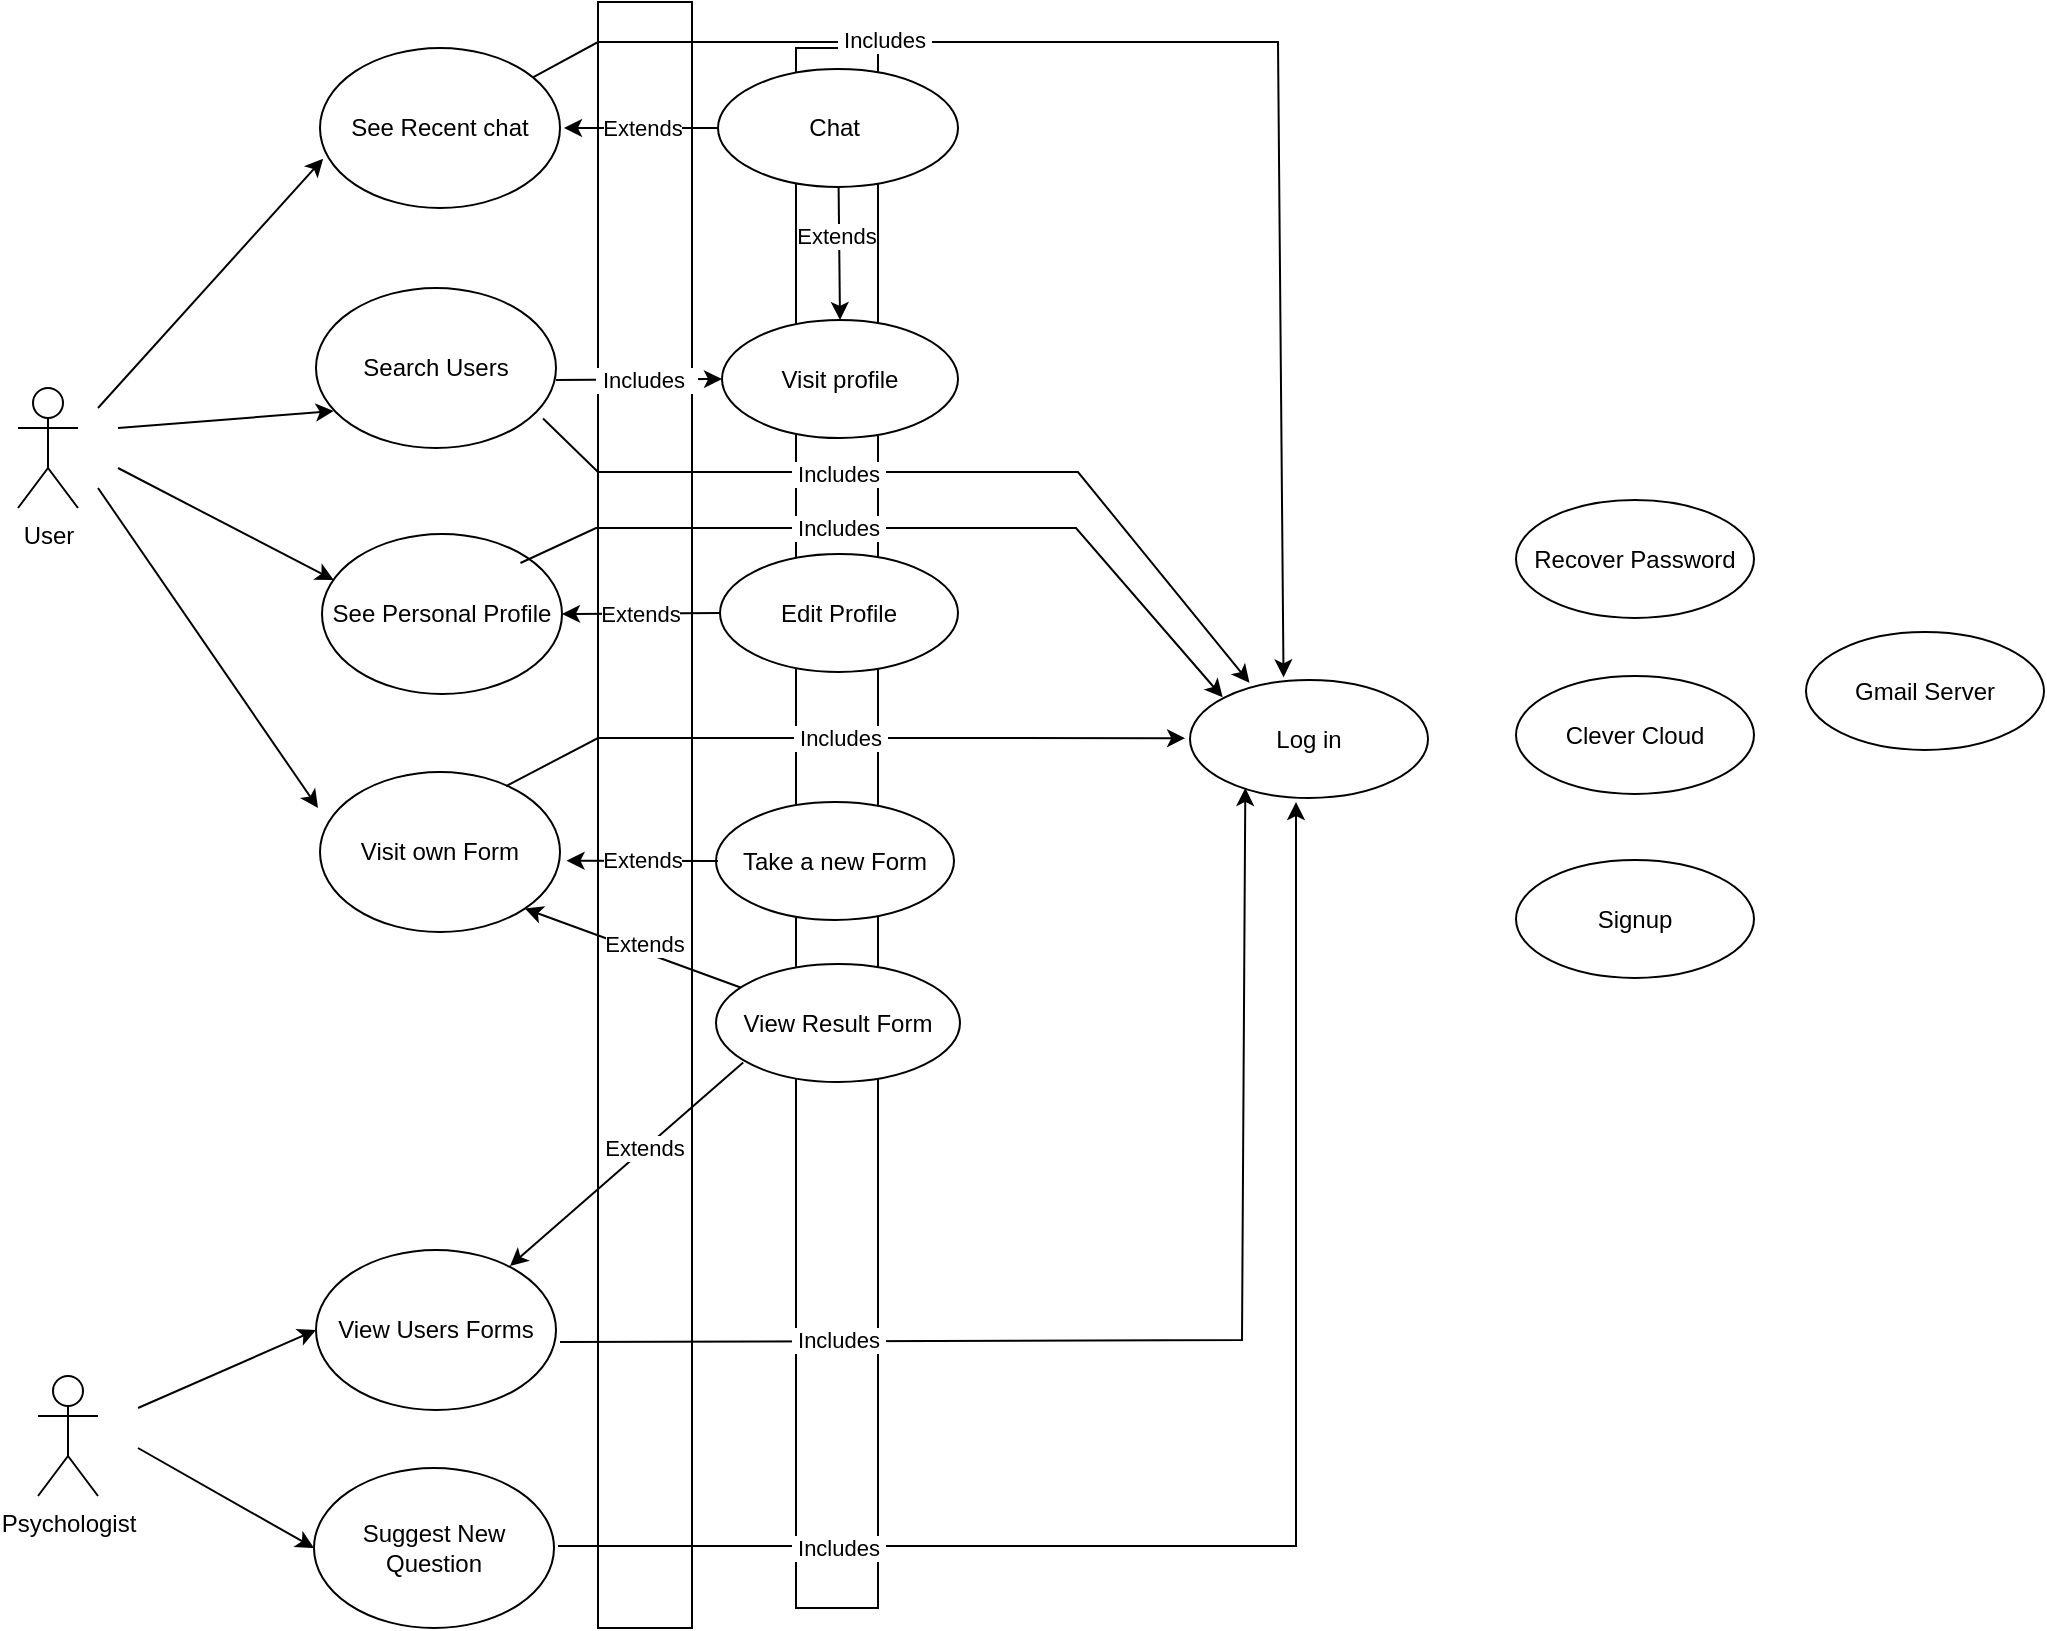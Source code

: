 <mxfile version="16.5.3" type="device" pages="2"><diagram id="_hDrTgoifh_K77bQ_vR4" name="Page-1"><mxGraphModel dx="834" dy="449" grid="1" gridSize="10" guides="1" tooltips="1" connect="1" arrows="1" fold="1" page="1" pageScale="1" pageWidth="1169" pageHeight="827" math="0" shadow="0"><root><object label="" id="0"><mxCell/></object><mxCell id="1" parent="0"/><mxCell id="VU4e9x_hTRxoXFDZ8tWk-38" value="" style="rounded=0;whiteSpace=wrap;html=1;" vertex="1" parent="1"><mxGeometry x="340" y="10" width="47" height="813" as="geometry"/></mxCell><mxCell id="VU4e9x_hTRxoXFDZ8tWk-36" value="" style="rounded=0;whiteSpace=wrap;html=1;" vertex="1" parent="1"><mxGeometry x="439" y="33" width="41" height="780" as="geometry"/></mxCell><mxCell id="VU4e9x_hTRxoXFDZ8tWk-1" value="User" style="shape=umlActor;verticalLabelPosition=bottom;verticalAlign=top;html=1;outlineConnect=0;" vertex="1" parent="1"><mxGeometry x="50" y="203" width="30" height="60" as="geometry"/></mxCell><mxCell id="VU4e9x_hTRxoXFDZ8tWk-3" value="See Recent chat" style="ellipse;whiteSpace=wrap;html=1;" vertex="1" parent="1"><mxGeometry x="201" y="33" width="120" height="80" as="geometry"/></mxCell><mxCell id="VU4e9x_hTRxoXFDZ8tWk-4" value="Visit own Form" style="ellipse;whiteSpace=wrap;html=1;" vertex="1" parent="1"><mxGeometry x="201" y="395" width="120" height="80" as="geometry"/></mxCell><mxCell id="VU4e9x_hTRxoXFDZ8tWk-5" value="See Personal Profile" style="ellipse;whiteSpace=wrap;html=1;" vertex="1" parent="1"><mxGeometry x="202" y="276" width="120" height="80" as="geometry"/></mxCell><mxCell id="VU4e9x_hTRxoXFDZ8tWk-6" value="Search Users" style="ellipse;whiteSpace=wrap;html=1;" vertex="1" parent="1"><mxGeometry x="199" y="153" width="120" height="80" as="geometry"/></mxCell><mxCell id="VU4e9x_hTRxoXFDZ8tWk-7" value="Visit profile" style="ellipse;whiteSpace=wrap;html=1;" vertex="1" parent="1"><mxGeometry x="402" y="169" width="118" height="59" as="geometry"/></mxCell><mxCell id="VU4e9x_hTRxoXFDZ8tWk-8" value="Chat&amp;nbsp;" style="ellipse;whiteSpace=wrap;html=1;" vertex="1" parent="1"><mxGeometry x="400" y="43.5" width="120" height="59" as="geometry"/></mxCell><mxCell id="VU4e9x_hTRxoXFDZ8tWk-9" value="Edit Profile" style="ellipse;whiteSpace=wrap;html=1;" vertex="1" parent="1"><mxGeometry x="401" y="286" width="119" height="59" as="geometry"/></mxCell><mxCell id="VU4e9x_hTRxoXFDZ8tWk-10" value="View Result Form" style="ellipse;whiteSpace=wrap;html=1;" vertex="1" parent="1"><mxGeometry x="399" y="491" width="122" height="59" as="geometry"/></mxCell><mxCell id="VU4e9x_hTRxoXFDZ8tWk-11" value="Take a new Form" style="ellipse;whiteSpace=wrap;html=1;" vertex="1" parent="1"><mxGeometry x="399" y="410" width="119" height="59" as="geometry"/></mxCell><mxCell id="VU4e9x_hTRxoXFDZ8tWk-12" value="Log in" style="ellipse;whiteSpace=wrap;html=1;" vertex="1" parent="1"><mxGeometry x="636" y="349" width="119" height="59" as="geometry"/></mxCell><mxCell id="VU4e9x_hTRxoXFDZ8tWk-13" value="Clever Cloud" style="ellipse;whiteSpace=wrap;html=1;" vertex="1" parent="1"><mxGeometry x="799" y="347" width="119" height="59" as="geometry"/></mxCell><mxCell id="VU4e9x_hTRxoXFDZ8tWk-14" value="Gmail Server" style="ellipse;whiteSpace=wrap;html=1;" vertex="1" parent="1"><mxGeometry x="944" y="325" width="119" height="59" as="geometry"/></mxCell><mxCell id="VU4e9x_hTRxoXFDZ8tWk-15" value="Recover Password" style="ellipse;whiteSpace=wrap;html=1;" vertex="1" parent="1"><mxGeometry x="799" y="259" width="119" height="59" as="geometry"/></mxCell><mxCell id="VU4e9x_hTRxoXFDZ8tWk-16" value="Signup" style="ellipse;whiteSpace=wrap;html=1;" vertex="1" parent="1"><mxGeometry x="799" y="439" width="119" height="59" as="geometry"/></mxCell><mxCell id="VU4e9x_hTRxoXFDZ8tWk-17" value="Psychologist" style="shape=umlActor;verticalLabelPosition=bottom;verticalAlign=top;html=1;outlineConnect=0;" vertex="1" parent="1"><mxGeometry x="60" y="697" width="30" height="60" as="geometry"/></mxCell><mxCell id="VU4e9x_hTRxoXFDZ8tWk-20" value="View Users Forms" style="ellipse;whiteSpace=wrap;html=1;" vertex="1" parent="1"><mxGeometry x="199" y="634" width="120" height="80" as="geometry"/></mxCell><mxCell id="VU4e9x_hTRxoXFDZ8tWk-21" value="Suggest New Question" style="ellipse;whiteSpace=wrap;html=1;" vertex="1" parent="1"><mxGeometry x="198" y="743" width="120" height="80" as="geometry"/></mxCell><mxCell id="VU4e9x_hTRxoXFDZ8tWk-24" value="" style="endArrow=classic;html=1;rounded=0;entryX=0;entryY=0.5;entryDx=0;entryDy=0;" edge="1" parent="1" target="VU4e9x_hTRxoXFDZ8tWk-20"><mxGeometry width="50" height="50" relative="1" as="geometry"><mxPoint x="110" y="713" as="sourcePoint"/><mxPoint x="130" y="693" as="targetPoint"/></mxGeometry></mxCell><mxCell id="VU4e9x_hTRxoXFDZ8tWk-25" value="" style="endArrow=classic;html=1;rounded=0;entryX=0;entryY=0.5;entryDx=0;entryDy=0;" edge="1" parent="1" target="VU4e9x_hTRxoXFDZ8tWk-21"><mxGeometry width="50" height="50" relative="1" as="geometry"><mxPoint x="110" y="733" as="sourcePoint"/><mxPoint x="120" y="703" as="targetPoint"/></mxGeometry></mxCell><mxCell id="VU4e9x_hTRxoXFDZ8tWk-26" value="Extends" style="endArrow=none;html=1;rounded=0;entryX=0;entryY=1;entryDx=0;entryDy=0;startArrow=classic;startFill=1;endFill=0;" edge="1" parent="1"><mxGeometry x="0.154" width="50" height="50" relative="1" as="geometry"><mxPoint x="296" y="642" as="sourcePoint"/><mxPoint x="412.583" y="540.222" as="targetPoint"/><mxPoint as="offset"/></mxGeometry></mxCell><mxCell id="VU4e9x_hTRxoXFDZ8tWk-27" value="" style="endArrow=classic;html=1;rounded=0;" edge="1" parent="1"><mxGeometry width="50" height="50" relative="1" as="geometry"><mxPoint x="320" y="782" as="sourcePoint"/><mxPoint x="689" y="410" as="targetPoint"/><Array as="points"><mxPoint x="689" y="782"/></Array></mxGeometry></mxCell><mxCell id="VU4e9x_hTRxoXFDZ8tWk-28" value="&amp;nbsp;Includes&amp;nbsp;" style="edgeLabel;html=1;align=center;verticalAlign=middle;resizable=0;points=[];" vertex="1" connectable="0" parent="VU4e9x_hTRxoXFDZ8tWk-27"><mxGeometry x="-0.784" relative="1" as="geometry"><mxPoint x="60" y="1" as="offset"/></mxGeometry></mxCell><mxCell id="VU4e9x_hTRxoXFDZ8tWk-29" value="&amp;nbsp;Includes&amp;nbsp;" style="endArrow=classic;html=1;rounded=0;exitX=1;exitY=0.5;exitDx=0;exitDy=0;entryX=0.224;entryY=0.915;entryDx=0;entryDy=0;entryPerimeter=0;" edge="1" parent="1"><mxGeometry x="-0.549" y="1" width="50" height="50" relative="1" as="geometry"><mxPoint x="321.0" y="680.0" as="sourcePoint"/><mxPoint x="663.656" y="402.985" as="targetPoint"/><Array as="points"><mxPoint x="662" y="679"/></Array><mxPoint as="offset"/></mxGeometry></mxCell><mxCell id="VU4e9x_hTRxoXFDZ8tWk-33" value="" style="endArrow=none;html=1;rounded=0;exitX=1;exitY=1;exitDx=0;exitDy=0;startArrow=classic;startFill=1;endFill=0;" edge="1" parent="1" source="VU4e9x_hTRxoXFDZ8tWk-4" target="VU4e9x_hTRxoXFDZ8tWk-10"><mxGeometry width="50" height="50" relative="1" as="geometry"><mxPoint x="290" y="473" as="sourcePoint"/><mxPoint x="340" y="423" as="targetPoint"/></mxGeometry></mxCell><mxCell id="VU4e9x_hTRxoXFDZ8tWk-34" value="Extends" style="edgeLabel;html=1;align=center;verticalAlign=middle;resizable=0;points=[];" vertex="1" connectable="0" parent="VU4e9x_hTRxoXFDZ8tWk-33"><mxGeometry x="-0.247" y="1" relative="1" as="geometry"><mxPoint x="19" y="4" as="offset"/></mxGeometry></mxCell><mxCell id="VU4e9x_hTRxoXFDZ8tWk-35" value="&amp;nbsp;Includes&amp;nbsp;" style="endArrow=classic;html=1;rounded=0;entryX=0.072;entryY=0.832;entryDx=0;entryDy=0;entryPerimeter=0;" edge="1" parent="1"><mxGeometry x="0.0" width="50" height="50" relative="1" as="geometry"><mxPoint x="294.023" y="402.053" as="sourcePoint"/><mxPoint x="633.568" y="378.088" as="targetPoint"/><Array as="points"><mxPoint x="340" y="378"/></Array><mxPoint as="offset"/></mxGeometry></mxCell><mxCell id="VU4e9x_hTRxoXFDZ8tWk-40" value="Extends" style="endArrow=classic;html=1;rounded=0;entryX=1.019;entryY=0.492;entryDx=0;entryDy=0;entryPerimeter=0;" edge="1" parent="1"><mxGeometry width="50" height="50" relative="1" as="geometry"><mxPoint x="400.0" y="439.5" as="sourcePoint"/><mxPoint x="324.28" y="439.36" as="targetPoint"/></mxGeometry></mxCell><mxCell id="VU4e9x_hTRxoXFDZ8tWk-41" value="Extends" style="endArrow=none;html=1;rounded=0;exitX=1;exitY=0.5;exitDx=0;exitDy=0;entryX=0;entryY=0.5;entryDx=0;entryDy=0;startArrow=classic;startFill=1;endFill=0;" edge="1" parent="1" source="VU4e9x_hTRxoXFDZ8tWk-5" target="VU4e9x_hTRxoXFDZ8tWk-9"><mxGeometry width="50" height="50" relative="1" as="geometry"><mxPoint x="320" y="343" as="sourcePoint"/><mxPoint x="400" y="313" as="targetPoint"/></mxGeometry></mxCell><mxCell id="VU4e9x_hTRxoXFDZ8tWk-42" value="&amp;nbsp;Includes&amp;nbsp;" style="endArrow=classic;html=1;rounded=0;entryX=0;entryY=0;entryDx=0;entryDy=0;" edge="1" parent="1"><mxGeometry x="-0.174" width="50" height="50" relative="1" as="geometry"><mxPoint x="301.232" y="290.504" as="sourcePoint"/><mxPoint x="652.343" y="357.682" as="targetPoint"/><Array as="points"><mxPoint x="339" y="273"/><mxPoint x="579" y="273"/></Array><mxPoint as="offset"/></mxGeometry></mxCell><mxCell id="VU4e9x_hTRxoXFDZ8tWk-43" value="" style="endArrow=classic;html=1;rounded=0;labelBackgroundColor=#FFFFFF;entryX=0;entryY=0.5;entryDx=0;entryDy=0;exitX=1;exitY=0.5;exitDx=0;exitDy=0;endFill=1;" edge="1" parent="1" target="VU4e9x_hTRxoXFDZ8tWk-7"><mxGeometry width="50" height="50" relative="1" as="geometry"><mxPoint x="319.0" y="199" as="sourcePoint"/><mxPoint x="350" y="179" as="targetPoint"/></mxGeometry></mxCell><mxCell id="VU4e9x_hTRxoXFDZ8tWk-44" value="&amp;nbsp;Includes&amp;nbsp;&amp;nbsp;" style="edgeLabel;html=1;align=center;verticalAlign=middle;resizable=0;points=[];" vertex="1" connectable="0" parent="VU4e9x_hTRxoXFDZ8tWk-43"><mxGeometry x="-0.315" y="-1" relative="1" as="geometry"><mxPoint x="16" y="-1" as="offset"/></mxGeometry></mxCell><mxCell id="VU4e9x_hTRxoXFDZ8tWk-45" value="" style="endArrow=classic;html=1;rounded=0;labelBackgroundColor=#FFFFFF;entryX=0.013;entryY=0.692;entryDx=0;entryDy=0;entryPerimeter=0;" edge="1" parent="1" target="VU4e9x_hTRxoXFDZ8tWk-3"><mxGeometry width="50" height="50" relative="1" as="geometry"><mxPoint x="90" y="213" as="sourcePoint"/><mxPoint x="120" y="193" as="targetPoint"/></mxGeometry></mxCell><mxCell id="VU4e9x_hTRxoXFDZ8tWk-46" value="" style="endArrow=classic;html=1;rounded=0;labelBackgroundColor=#FFFFFF;entryX=0.074;entryY=0.769;entryDx=0;entryDy=0;entryPerimeter=0;" edge="1" parent="1" target="VU4e9x_hTRxoXFDZ8tWk-6"><mxGeometry width="50" height="50" relative="1" as="geometry"><mxPoint x="100" y="223" as="sourcePoint"/><mxPoint x="140" y="203" as="targetPoint"/></mxGeometry></mxCell><mxCell id="VU4e9x_hTRxoXFDZ8tWk-47" value="" style="endArrow=classic;html=1;rounded=0;labelBackgroundColor=#FFFFFF;entryX=0.049;entryY=0.288;entryDx=0;entryDy=0;entryPerimeter=0;" edge="1" parent="1" target="VU4e9x_hTRxoXFDZ8tWk-5"><mxGeometry width="50" height="50" relative="1" as="geometry"><mxPoint x="100" y="243" as="sourcePoint"/><mxPoint x="140" y="223" as="targetPoint"/></mxGeometry></mxCell><mxCell id="VU4e9x_hTRxoXFDZ8tWk-48" value="" style="endArrow=classic;html=1;rounded=0;labelBackgroundColor=#FFFFFF;" edge="1" parent="1"><mxGeometry width="50" height="50" relative="1" as="geometry"><mxPoint x="90" y="253" as="sourcePoint"/><mxPoint x="200" y="413" as="targetPoint"/></mxGeometry></mxCell><mxCell id="VU4e9x_hTRxoXFDZ8tWk-49" value="&#10;&#10;&lt;span style=&quot;color: rgb(0, 0, 0); font-family: helvetica; font-size: 11px; font-style: normal; font-weight: 400; letter-spacing: normal; text-align: center; text-indent: 0px; text-transform: none; word-spacing: 0px; background-color: rgb(255, 255, 255); display: inline; float: none;&quot;&gt;Extends&lt;/span&gt;&#10;&#10;" style="endArrow=none;html=1;rounded=0;labelBackgroundColor=#FFFFFF;exitX=1;exitY=0.5;exitDx=0;exitDy=0;startArrow=classic;startFill=1;endFill=0;" edge="1" parent="1"><mxGeometry width="50" height="50" relative="1" as="geometry"><mxPoint x="323.0" y="73" as="sourcePoint"/><mxPoint x="400" y="73" as="targetPoint"/></mxGeometry></mxCell><mxCell id="VU4e9x_hTRxoXFDZ8tWk-50" value="" style="endArrow=none;html=1;rounded=0;labelBackgroundColor=#FFFFFF;exitX=0.5;exitY=0;exitDx=0;exitDy=0;endFill=0;startArrow=classic;startFill=1;" edge="1" parent="1" source="VU4e9x_hTRxoXFDZ8tWk-7" target="VU4e9x_hTRxoXFDZ8tWk-8"><mxGeometry width="50" height="50" relative="1" as="geometry"><mxPoint x="450" y="143" as="sourcePoint"/><mxPoint x="500" y="93" as="targetPoint"/></mxGeometry></mxCell><mxCell id="VU4e9x_hTRxoXFDZ8tWk-58" value="Extends" style="edgeLabel;html=1;align=center;verticalAlign=middle;resizable=0;points=[];" vertex="1" connectable="0" parent="VU4e9x_hTRxoXFDZ8tWk-50"><mxGeometry x="0.266" y="-1" relative="1" as="geometry"><mxPoint x="-3" as="offset"/></mxGeometry></mxCell><mxCell id="VU4e9x_hTRxoXFDZ8tWk-52" value="" style="endArrow=classic;html=1;rounded=0;labelBackgroundColor=#FFFFFF;entryX=0.25;entryY=0.024;entryDx=0;entryDy=0;entryPerimeter=0;exitX=0.946;exitY=0.816;exitDx=0;exitDy=0;exitPerimeter=0;" edge="1" parent="1" source="VU4e9x_hTRxoXFDZ8tWk-6" target="VU4e9x_hTRxoXFDZ8tWk-12"><mxGeometry width="50" height="50" relative="1" as="geometry"><mxPoint x="310.6" y="203.96" as="sourcePoint"/><mxPoint x="670.034" y="345.012" as="targetPoint"/><Array as="points"><mxPoint x="340" y="245"/><mxPoint x="580" y="245"/></Array></mxGeometry></mxCell><mxCell id="VU4e9x_hTRxoXFDZ8tWk-53" value="&amp;nbsp;Includes&amp;nbsp;" style="edgeLabel;html=1;align=center;verticalAlign=middle;resizable=0;points=[];" vertex="1" connectable="0" parent="VU4e9x_hTRxoXFDZ8tWk-52"><mxGeometry x="-0.151" y="1" relative="1" as="geometry"><mxPoint x="-18" y="2" as="offset"/></mxGeometry></mxCell><mxCell id="VU4e9x_hTRxoXFDZ8tWk-56" value="" style="endArrow=classic;html=1;rounded=0;labelBackgroundColor=#FFFFFF;entryX=0.393;entryY=-0.022;entryDx=0;entryDy=0;entryPerimeter=0;" edge="1" parent="1" source="VU4e9x_hTRxoXFDZ8tWk-3" target="VU4e9x_hTRxoXFDZ8tWk-12"><mxGeometry width="50" height="50" relative="1" as="geometry"><mxPoint x="350" y="70" as="sourcePoint"/><mxPoint x="680" y="340" as="targetPoint"/><Array as="points"><mxPoint x="340" y="30"/><mxPoint x="680" y="30"/></Array></mxGeometry></mxCell><mxCell id="VU4e9x_hTRxoXFDZ8tWk-59" value="&amp;nbsp;Includes&amp;nbsp;" style="edgeLabel;html=1;align=center;verticalAlign=middle;resizable=0;points=[];" vertex="1" connectable="0" parent="VU4e9x_hTRxoXFDZ8tWk-56"><mxGeometry x="-0.471" y="1" relative="1" as="geometry"><mxPoint x="-4" as="offset"/></mxGeometry></mxCell></root></mxGraphModel></diagram><diagram id="7DzwqgT_1pm44fKiDUtk" name="Page-2"><mxGraphModel dx="514" dy="250" grid="1" gridSize="10" guides="1" tooltips="1" connect="1" arrows="1" fold="1" page="1" pageScale="1" pageWidth="1169" pageHeight="827" math="0" shadow="0"><root><mxCell id="aY7oMlpNYwArvXj2W7kW-0"/><mxCell id="aY7oMlpNYwArvXj2W7kW-1" parent="aY7oMlpNYwArvXj2W7kW-0"/><mxCell id="5CjQteDS4WSUDVia9vXM-26" value="Let Me Know" style="swimlane;startSize=30;perimeterSpacing=6;swimlaneFillColor=none;rounded=1;shadow=1;glass=1;sketch=0;strokeWidth=2;" vertex="1" parent="aY7oMlpNYwArvXj2W7kW-1"><mxGeometry x="160" y="1" width="800" height="820" as="geometry"/></mxCell><mxCell id="aY7oMlpNYwArvXj2W7kW-4" value="User" style="shape=umlActor;verticalLabelPosition=bottom;verticalAlign=top;html=1;outlineConnect=0;" vertex="1" parent="aY7oMlpNYwArvXj2W7kW-1"><mxGeometry x="44" y="203" width="30" height="60" as="geometry"/></mxCell><mxCell id="aY7oMlpNYwArvXj2W7kW-5" value="See Recent chat" style="ellipse;whiteSpace=wrap;html=1;" vertex="1" parent="aY7oMlpNYwArvXj2W7kW-1"><mxGeometry x="201" y="51" width="120" height="80" as="geometry"/></mxCell><mxCell id="aY7oMlpNYwArvXj2W7kW-6" value="Visit own Form" style="ellipse;whiteSpace=wrap;html=1;" vertex="1" parent="aY7oMlpNYwArvXj2W7kW-1"><mxGeometry x="201" y="395" width="120" height="80" as="geometry"/></mxCell><mxCell id="aY7oMlpNYwArvXj2W7kW-7" value="See Personal Profile" style="ellipse;whiteSpace=wrap;html=1;" vertex="1" parent="aY7oMlpNYwArvXj2W7kW-1"><mxGeometry x="202" y="276" width="120" height="80" as="geometry"/></mxCell><mxCell id="aY7oMlpNYwArvXj2W7kW-8" value="Search Users" style="ellipse;whiteSpace=wrap;html=1;" vertex="1" parent="aY7oMlpNYwArvXj2W7kW-1"><mxGeometry x="199" y="153" width="120" height="80" as="geometry"/></mxCell><mxCell id="aY7oMlpNYwArvXj2W7kW-9" value="Visit profile" style="ellipse;whiteSpace=wrap;html=1;" vertex="1" parent="aY7oMlpNYwArvXj2W7kW-1"><mxGeometry x="402" y="169" width="118" height="59" as="geometry"/></mxCell><mxCell id="aY7oMlpNYwArvXj2W7kW-10" value="Chat&amp;nbsp;" style="ellipse;whiteSpace=wrap;html=1;" vertex="1" parent="aY7oMlpNYwArvXj2W7kW-1"><mxGeometry x="400" y="62.5" width="120" height="59" as="geometry"/></mxCell><mxCell id="aY7oMlpNYwArvXj2W7kW-11" value="Edit Profile" style="ellipse;whiteSpace=wrap;html=1;" vertex="1" parent="aY7oMlpNYwArvXj2W7kW-1"><mxGeometry x="401" y="286" width="119" height="59" as="geometry"/></mxCell><mxCell id="aY7oMlpNYwArvXj2W7kW-12" value="View Result Form" style="ellipse;whiteSpace=wrap;html=1;" vertex="1" parent="aY7oMlpNYwArvXj2W7kW-1"><mxGeometry x="399" y="491" width="122" height="59" as="geometry"/></mxCell><mxCell id="aY7oMlpNYwArvXj2W7kW-13" value="Take a new Form" style="ellipse;whiteSpace=wrap;html=1;" vertex="1" parent="aY7oMlpNYwArvXj2W7kW-1"><mxGeometry x="399" y="410" width="119" height="59" as="geometry"/></mxCell><mxCell id="aY7oMlpNYwArvXj2W7kW-14" value="Log in" style="ellipse;whiteSpace=wrap;html=1;" vertex="1" parent="aY7oMlpNYwArvXj2W7kW-1"><mxGeometry x="636" y="349" width="119" height="59" as="geometry"/></mxCell><mxCell id="aY7oMlpNYwArvXj2W7kW-17" value="Signup" style="ellipse;whiteSpace=wrap;html=1;" vertex="1" parent="aY7oMlpNYwArvXj2W7kW-1"><mxGeometry x="802" y="528" width="124" height="59" as="geometry"/></mxCell><mxCell id="aY7oMlpNYwArvXj2W7kW-18" value="Recover Password&amp;nbsp;" style="ellipse;whiteSpace=wrap;html=1;" vertex="1" parent="aY7oMlpNYwArvXj2W7kW-1"><mxGeometry x="802" y="432" width="124" height="59" as="geometry"/></mxCell><mxCell id="aY7oMlpNYwArvXj2W7kW-19" value="Psychologist" style="shape=umlActor;verticalLabelPosition=bottom;verticalAlign=top;html=1;outlineConnect=0;" vertex="1" parent="aY7oMlpNYwArvXj2W7kW-1"><mxGeometry x="47" y="683" width="30" height="60" as="geometry"/></mxCell><mxCell id="aY7oMlpNYwArvXj2W7kW-20" value="View Users Forms" style="ellipse;whiteSpace=wrap;html=1;" vertex="1" parent="aY7oMlpNYwArvXj2W7kW-1"><mxGeometry x="199" y="634" width="120" height="80" as="geometry"/></mxCell><mxCell id="aY7oMlpNYwArvXj2W7kW-21" value="Suggest New Question" style="ellipse;whiteSpace=wrap;html=1;" vertex="1" parent="aY7oMlpNYwArvXj2W7kW-1"><mxGeometry x="198" y="736" width="120" height="80" as="geometry"/></mxCell><mxCell id="aY7oMlpNYwArvXj2W7kW-22" value="" style="endArrow=classic;html=1;rounded=0;entryX=0;entryY=0.5;entryDx=0;entryDy=0;" edge="1" parent="aY7oMlpNYwArvXj2W7kW-1" target="aY7oMlpNYwArvXj2W7kW-20"><mxGeometry width="50" height="50" relative="1" as="geometry"><mxPoint x="100" y="700" as="sourcePoint"/><mxPoint x="130" y="693" as="targetPoint"/></mxGeometry></mxCell><mxCell id="aY7oMlpNYwArvXj2W7kW-23" value="" style="endArrow=classic;html=1;rounded=0;entryX=0;entryY=0.5;entryDx=0;entryDy=0;" edge="1" parent="aY7oMlpNYwArvXj2W7kW-1" target="aY7oMlpNYwArvXj2W7kW-21"><mxGeometry width="50" height="50" relative="1" as="geometry"><mxPoint x="90" y="720" as="sourcePoint"/><mxPoint x="120" y="703" as="targetPoint"/></mxGeometry></mxCell><mxCell id="aY7oMlpNYwArvXj2W7kW-24" value="Extends" style="endArrow=none;html=1;rounded=0;entryX=0;entryY=1;entryDx=0;entryDy=0;startArrow=classic;startFill=1;endFill=0;" edge="1" parent="aY7oMlpNYwArvXj2W7kW-1"><mxGeometry x="0.154" width="50" height="50" relative="1" as="geometry"><mxPoint x="296" y="642" as="sourcePoint"/><mxPoint x="412.583" y="540.222" as="targetPoint"/><mxPoint as="offset"/></mxGeometry></mxCell><mxCell id="aY7oMlpNYwArvXj2W7kW-25" value="" style="endArrow=classic;html=1;rounded=0;" edge="1" parent="aY7oMlpNYwArvXj2W7kW-1"><mxGeometry width="50" height="50" relative="1" as="geometry"><mxPoint x="320" y="782" as="sourcePoint"/><mxPoint x="689" y="410" as="targetPoint"/><Array as="points"><mxPoint x="689" y="782"/></Array></mxGeometry></mxCell><mxCell id="aY7oMlpNYwArvXj2W7kW-26" value="&amp;nbsp;Includes&amp;nbsp;" style="edgeLabel;html=1;align=center;verticalAlign=middle;resizable=0;points=[];" vertex="1" connectable="0" parent="aY7oMlpNYwArvXj2W7kW-25"><mxGeometry x="-0.784" relative="1" as="geometry"><mxPoint x="60" y="1" as="offset"/></mxGeometry></mxCell><mxCell id="aY7oMlpNYwArvXj2W7kW-27" value="&amp;nbsp;Includes&amp;nbsp;" style="endArrow=classic;html=1;rounded=0;exitX=1;exitY=0.5;exitDx=0;exitDy=0;entryX=0.224;entryY=0.915;entryDx=0;entryDy=0;entryPerimeter=0;" edge="1" parent="aY7oMlpNYwArvXj2W7kW-1"><mxGeometry x="-0.549" y="1" width="50" height="50" relative="1" as="geometry"><mxPoint x="321.0" y="680" as="sourcePoint"/><mxPoint x="663.656" y="402.985" as="targetPoint"/><Array as="points"><mxPoint x="662" y="679"/></Array><mxPoint as="offset"/></mxGeometry></mxCell><mxCell id="aY7oMlpNYwArvXj2W7kW-28" value="" style="endArrow=none;html=1;rounded=0;exitX=1;exitY=1;exitDx=0;exitDy=0;startArrow=classic;startFill=1;endFill=0;" edge="1" parent="aY7oMlpNYwArvXj2W7kW-1" source="aY7oMlpNYwArvXj2W7kW-6" target="aY7oMlpNYwArvXj2W7kW-12"><mxGeometry width="50" height="50" relative="1" as="geometry"><mxPoint x="290" y="473" as="sourcePoint"/><mxPoint x="340" y="423" as="targetPoint"/></mxGeometry></mxCell><mxCell id="aY7oMlpNYwArvXj2W7kW-29" value="Extends" style="edgeLabel;html=1;align=center;verticalAlign=middle;resizable=0;points=[];" vertex="1" connectable="0" parent="aY7oMlpNYwArvXj2W7kW-28"><mxGeometry x="-0.247" y="1" relative="1" as="geometry"><mxPoint x="19" y="4" as="offset"/></mxGeometry></mxCell><mxCell id="aY7oMlpNYwArvXj2W7kW-30" value="&amp;nbsp;Includes&amp;nbsp;" style="endArrow=classic;html=1;rounded=0;entryX=0.072;entryY=0.832;entryDx=0;entryDy=0;entryPerimeter=0;" edge="1" parent="aY7oMlpNYwArvXj2W7kW-1"><mxGeometry x="0.0" width="50" height="50" relative="1" as="geometry"><mxPoint x="294.023" y="402.053" as="sourcePoint"/><mxPoint x="633.568" y="378.088" as="targetPoint"/><Array as="points"><mxPoint x="340" y="378"/></Array><mxPoint as="offset"/></mxGeometry></mxCell><mxCell id="aY7oMlpNYwArvXj2W7kW-31" value="Extends" style="endArrow=classic;html=1;rounded=0;entryX=1.019;entryY=0.492;entryDx=0;entryDy=0;entryPerimeter=0;" edge="1" parent="aY7oMlpNYwArvXj2W7kW-1"><mxGeometry width="50" height="50" relative="1" as="geometry"><mxPoint x="400.0" y="439.5" as="sourcePoint"/><mxPoint x="324.28" y="439.36" as="targetPoint"/></mxGeometry></mxCell><mxCell id="aY7oMlpNYwArvXj2W7kW-32" value="Extends" style="endArrow=none;html=1;rounded=0;exitX=1;exitY=0.5;exitDx=0;exitDy=0;entryX=0;entryY=0.5;entryDx=0;entryDy=0;startArrow=classic;startFill=1;endFill=0;" edge="1" parent="aY7oMlpNYwArvXj2W7kW-1" source="aY7oMlpNYwArvXj2W7kW-7" target="aY7oMlpNYwArvXj2W7kW-11"><mxGeometry width="50" height="50" relative="1" as="geometry"><mxPoint x="320" y="343" as="sourcePoint"/><mxPoint x="400" y="313" as="targetPoint"/></mxGeometry></mxCell><mxCell id="aY7oMlpNYwArvXj2W7kW-33" value="&amp;nbsp;Includes&amp;nbsp;" style="endArrow=classic;html=1;rounded=0;entryX=0;entryY=0;entryDx=0;entryDy=0;exitX=0.892;exitY=0.154;exitDx=0;exitDy=0;exitPerimeter=0;" edge="1" parent="aY7oMlpNYwArvXj2W7kW-1"><mxGeometry x="-0.174" width="50" height="50" relative="1" as="geometry"><mxPoint x="305.04" y="288.32" as="sourcePoint"/><mxPoint x="648.343" y="357.682" as="targetPoint"/><Array as="points"><mxPoint x="335" y="273"/><mxPoint x="575" y="273"/></Array><mxPoint as="offset"/></mxGeometry></mxCell><mxCell id="aY7oMlpNYwArvXj2W7kW-34" value="" style="endArrow=classic;html=1;rounded=0;labelBackgroundColor=#FFFFFF;entryX=0;entryY=0.5;entryDx=0;entryDy=0;exitX=1;exitY=0.5;exitDx=0;exitDy=0;endFill=1;" edge="1" parent="aY7oMlpNYwArvXj2W7kW-1" target="aY7oMlpNYwArvXj2W7kW-9"><mxGeometry width="50" height="50" relative="1" as="geometry"><mxPoint x="319.0" y="199" as="sourcePoint"/><mxPoint x="350" y="179" as="targetPoint"/></mxGeometry></mxCell><mxCell id="aY7oMlpNYwArvXj2W7kW-35" value="&amp;nbsp;Includes&amp;nbsp;&amp;nbsp;" style="edgeLabel;html=1;align=center;verticalAlign=middle;resizable=0;points=[];" vertex="1" connectable="0" parent="aY7oMlpNYwArvXj2W7kW-34"><mxGeometry x="-0.315" y="-1" relative="1" as="geometry"><mxPoint x="16" y="-1" as="offset"/></mxGeometry></mxCell><mxCell id="aY7oMlpNYwArvXj2W7kW-36" value="" style="endArrow=classic;html=1;rounded=0;labelBackgroundColor=#FFFFFF;entryX=0.013;entryY=0.692;entryDx=0;entryDy=0;entryPerimeter=0;" edge="1" parent="aY7oMlpNYwArvXj2W7kW-1" target="aY7oMlpNYwArvXj2W7kW-5"><mxGeometry width="50" height="50" relative="1" as="geometry"><mxPoint x="90" y="213" as="sourcePoint"/><mxPoint x="120" y="193" as="targetPoint"/></mxGeometry></mxCell><mxCell id="aY7oMlpNYwArvXj2W7kW-37" value="" style="endArrow=classic;html=1;rounded=0;labelBackgroundColor=#FFFFFF;entryX=0.074;entryY=0.769;entryDx=0;entryDy=0;entryPerimeter=0;" edge="1" parent="aY7oMlpNYwArvXj2W7kW-1" target="aY7oMlpNYwArvXj2W7kW-8"><mxGeometry width="50" height="50" relative="1" as="geometry"><mxPoint x="100" y="223" as="sourcePoint"/><mxPoint x="140" y="203" as="targetPoint"/></mxGeometry></mxCell><mxCell id="aY7oMlpNYwArvXj2W7kW-38" value="" style="endArrow=classic;html=1;rounded=0;labelBackgroundColor=#FFFFFF;entryX=0.049;entryY=0.288;entryDx=0;entryDy=0;entryPerimeter=0;" edge="1" parent="aY7oMlpNYwArvXj2W7kW-1" target="aY7oMlpNYwArvXj2W7kW-7"><mxGeometry width="50" height="50" relative="1" as="geometry"><mxPoint x="100" y="243" as="sourcePoint"/><mxPoint x="140" y="223" as="targetPoint"/></mxGeometry></mxCell><mxCell id="aY7oMlpNYwArvXj2W7kW-39" value="" style="endArrow=classic;html=1;rounded=0;labelBackgroundColor=#FFFFFF;" edge="1" parent="aY7oMlpNYwArvXj2W7kW-1"><mxGeometry width="50" height="50" relative="1" as="geometry"><mxPoint x="90" y="253" as="sourcePoint"/><mxPoint x="200" y="413" as="targetPoint"/></mxGeometry></mxCell><mxCell id="aY7oMlpNYwArvXj2W7kW-40" value="&#10;&#10;&lt;span style=&quot;color: rgb(0, 0, 0); font-family: helvetica; font-size: 11px; font-style: normal; font-weight: 400; letter-spacing: normal; text-align: center; text-indent: 0px; text-transform: none; word-spacing: 0px; background-color: rgb(255, 255, 255); display: inline; float: none;&quot;&gt;Extends&lt;/span&gt;&#10;&#10;" style="endArrow=none;html=1;rounded=0;labelBackgroundColor=#FFFFFF;exitX=1;exitY=0.5;exitDx=0;exitDy=0;startArrow=classic;startFill=1;endFill=0;" edge="1" parent="aY7oMlpNYwArvXj2W7kW-1"><mxGeometry width="50" height="50" relative="1" as="geometry"><mxPoint x="323.0" y="94.0" as="sourcePoint"/><mxPoint x="400" y="94.0" as="targetPoint"/></mxGeometry></mxCell><mxCell id="aY7oMlpNYwArvXj2W7kW-41" value="" style="endArrow=none;html=1;rounded=0;labelBackgroundColor=#FFFFFF;exitX=0.5;exitY=0;exitDx=0;exitDy=0;endFill=0;startArrow=classic;startFill=1;" edge="1" parent="aY7oMlpNYwArvXj2W7kW-1" source="aY7oMlpNYwArvXj2W7kW-9" target="aY7oMlpNYwArvXj2W7kW-10"><mxGeometry width="50" height="50" relative="1" as="geometry"><mxPoint x="450" y="143" as="sourcePoint"/><mxPoint x="500" y="93" as="targetPoint"/></mxGeometry></mxCell><mxCell id="aY7oMlpNYwArvXj2W7kW-42" value="Extends" style="edgeLabel;html=1;align=center;verticalAlign=middle;resizable=0;points=[];" vertex="1" connectable="0" parent="aY7oMlpNYwArvXj2W7kW-41"><mxGeometry x="0.266" y="-1" relative="1" as="geometry"><mxPoint x="-3" as="offset"/></mxGeometry></mxCell><mxCell id="aY7oMlpNYwArvXj2W7kW-43" value="" style="endArrow=classic;html=1;rounded=0;labelBackgroundColor=#FFFFFF;entryX=0.25;entryY=0.024;entryDx=0;entryDy=0;entryPerimeter=0;exitX=0.933;exitY=0.76;exitDx=0;exitDy=0;exitPerimeter=0;" edge="1" parent="aY7oMlpNYwArvXj2W7kW-1" source="aY7oMlpNYwArvXj2W7kW-8" target="aY7oMlpNYwArvXj2W7kW-14"><mxGeometry width="50" height="50" relative="1" as="geometry"><mxPoint x="310.6" y="203.96" as="sourcePoint"/><mxPoint x="670.034" y="345.012" as="targetPoint"/><Array as="points"><mxPoint x="340" y="245"/><mxPoint x="580" y="245"/></Array></mxGeometry></mxCell><mxCell id="aY7oMlpNYwArvXj2W7kW-44" value="&amp;nbsp;Includes&amp;nbsp;" style="edgeLabel;html=1;align=center;verticalAlign=middle;resizable=0;points=[];" vertex="1" connectable="0" parent="aY7oMlpNYwArvXj2W7kW-43"><mxGeometry x="-0.151" y="1" relative="1" as="geometry"><mxPoint x="-18" y="2" as="offset"/></mxGeometry></mxCell><mxCell id="aY7oMlpNYwArvXj2W7kW-45" value="" style="endArrow=classic;html=1;rounded=0;labelBackgroundColor=#FFFFFF;entryX=0.393;entryY=-0.022;entryDx=0;entryDy=0;entryPerimeter=0;" edge="1" parent="aY7oMlpNYwArvXj2W7kW-1"><mxGeometry width="50" height="50" relative="1" as="geometry"><mxPoint x="315.373" y="66.452" as="sourcePoint"/><mxPoint x="689.767" y="347.702" as="targetPoint"/><Array as="points"><mxPoint x="347" y="50"/><mxPoint x="690" y="50"/></Array></mxGeometry></mxCell><mxCell id="aY7oMlpNYwArvXj2W7kW-46" value="&amp;nbsp;Includes&amp;nbsp;" style="edgeLabel;html=1;align=center;verticalAlign=middle;resizable=0;points=[];" vertex="1" connectable="0" parent="aY7oMlpNYwArvXj2W7kW-45"><mxGeometry x="-0.471" y="1" relative="1" as="geometry"><mxPoint x="-4" as="offset"/></mxGeometry></mxCell><mxCell id="5CjQteDS4WSUDVia9vXM-1" value="" style="endArrow=none;html=1;rounded=0;labelBackgroundColor=#FFFFFF;entryX=0.067;entryY=0.186;entryDx=0;entryDy=0;entryPerimeter=0;exitX=1;exitY=1;exitDx=0;exitDy=0;startArrow=classicThin;startFill=1;endFill=0;" edge="1" parent="aY7oMlpNYwArvXj2W7kW-1" source="aY7oMlpNYwArvXj2W7kW-14" target="aY7oMlpNYwArvXj2W7kW-18"><mxGeometry width="50" height="50" relative="1" as="geometry"><mxPoint x="720" y="420" as="sourcePoint"/><mxPoint x="770" y="370" as="targetPoint"/></mxGeometry></mxCell><mxCell id="5CjQteDS4WSUDVia9vXM-2" value="Extends" style="edgeLabel;html=1;align=center;verticalAlign=middle;resizable=0;points=[];" vertex="1" connectable="0" parent="5CjQteDS4WSUDVia9vXM-1"><mxGeometry x="-0.127" y="1" relative="1" as="geometry"><mxPoint as="offset"/></mxGeometry></mxCell><mxCell id="5CjQteDS4WSUDVia9vXM-9" value="Clever Cloud" style="shape=umlActor;verticalLabelPosition=bottom;verticalAlign=top;html=1;outlineConnect=0;" vertex="1" parent="aY7oMlpNYwArvXj2W7kW-1"><mxGeometry x="1064.5" y="341" width="30" height="60" as="geometry"/></mxCell><mxCell id="5CjQteDS4WSUDVia9vXM-11" value="Gmail Host&amp;nbsp;" style="shape=umlActor;verticalLabelPosition=bottom;verticalAlign=top;html=1;outlineConnect=0;" vertex="1" parent="aY7oMlpNYwArvXj2W7kW-1"><mxGeometry x="1064.5" y="542" width="30" height="60" as="geometry"/></mxCell><mxCell id="5CjQteDS4WSUDVia9vXM-14" value="" style="endArrow=none;html=1;rounded=0;labelBackgroundColor=#FFFFFF;exitX=1;exitY=1;exitDx=0;exitDy=0;startArrow=classicThin;startFill=1;endFill=0;" edge="1" parent="aY7oMlpNYwArvXj2W7kW-1"><mxGeometry width="50" height="50" relative="1" as="geometry"><mxPoint x="710.0" y="408.001" as="sourcePoint"/><mxPoint x="800" y="540" as="targetPoint"/></mxGeometry></mxCell><mxCell id="5CjQteDS4WSUDVia9vXM-15" value="Extends" style="edgeLabel;html=1;align=center;verticalAlign=middle;resizable=0;points=[];" vertex="1" connectable="0" parent="5CjQteDS4WSUDVia9vXM-14"><mxGeometry x="-0.127" y="1" relative="1" as="geometry"><mxPoint as="offset"/></mxGeometry></mxCell><mxCell id="5CjQteDS4WSUDVia9vXM-17" value="" style="endArrow=classic;html=1;rounded=0;labelBackgroundColor=#FFFFFF;" edge="1" parent="aY7oMlpNYwArvXj2W7kW-1"><mxGeometry width="50" height="50" relative="1" as="geometry"><mxPoint x="930" y="450" as="sourcePoint"/><mxPoint x="1030" y="410" as="targetPoint"/></mxGeometry></mxCell><mxCell id="5CjQteDS4WSUDVia9vXM-19" value="" style="endArrow=classic;html=1;rounded=0;labelBackgroundColor=#FFFFFF;exitX=1;exitY=0.5;exitDx=0;exitDy=0;" edge="1" parent="aY7oMlpNYwArvXj2W7kW-1" source="aY7oMlpNYwArvXj2W7kW-17"><mxGeometry width="50" height="50" relative="1" as="geometry"><mxPoint x="930" y="550" as="sourcePoint"/><mxPoint x="1040" y="558" as="targetPoint"/></mxGeometry></mxCell><mxCell id="5CjQteDS4WSUDVia9vXM-20" value="" style="endArrow=classic;html=1;rounded=0;labelBackgroundColor=#FFFFFF;exitX=0.5;exitY=1;exitDx=0;exitDy=0;" edge="1" parent="aY7oMlpNYwArvXj2W7kW-1" source="aY7oMlpNYwArvXj2W7kW-17"><mxGeometry width="50" height="50" relative="1" as="geometry"><mxPoint x="864" y="598" as="sourcePoint"/><mxPoint x="1110" y="378" as="targetPoint"/><Array as="points"><mxPoint x="864" y="638"/><mxPoint x="1148" y="638"/><mxPoint x="1148" y="378"/></Array></mxGeometry></mxCell><mxCell id="5CjQteDS4WSUDVia9vXM-23" value="" style="endArrow=classic;html=1;rounded=0;labelBackgroundColor=#FFFFFF;exitX=1.003;exitY=0.72;exitDx=0;exitDy=0;exitPerimeter=0;" edge="1" parent="aY7oMlpNYwArvXj2W7kW-1" source="aY7oMlpNYwArvXj2W7kW-18"><mxGeometry width="50" height="50" relative="1" as="geometry"><mxPoint x="920" y="500" as="sourcePoint"/><mxPoint x="1050" y="530" as="targetPoint"/></mxGeometry></mxCell><mxCell id="5CjQteDS4WSUDVia9vXM-24" value="" style="endArrow=classic;html=1;rounded=0;labelBackgroundColor=#FFFFFF;" edge="1" parent="aY7oMlpNYwArvXj2W7kW-1"><mxGeometry width="50" height="50" relative="1" as="geometry"><mxPoint x="753" y="377" as="sourcePoint"/><mxPoint x="1040" y="377" as="targetPoint"/></mxGeometry></mxCell></root></mxGraphModel></diagram></mxfile>